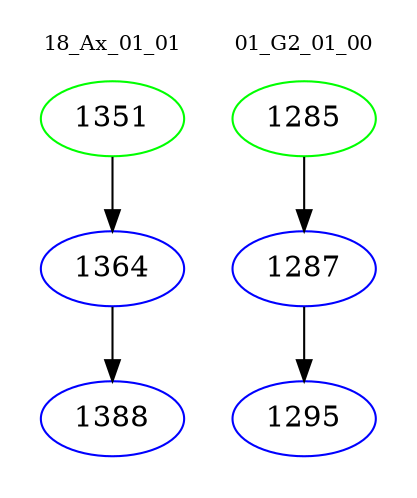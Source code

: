 digraph{
subgraph cluster_0 {
color = white
label = "18_Ax_01_01";
fontsize=10;
T0_1351 [label="1351", color="green"]
T0_1351 -> T0_1364 [color="black"]
T0_1364 [label="1364", color="blue"]
T0_1364 -> T0_1388 [color="black"]
T0_1388 [label="1388", color="blue"]
}
subgraph cluster_1 {
color = white
label = "01_G2_01_00";
fontsize=10;
T1_1285 [label="1285", color="green"]
T1_1285 -> T1_1287 [color="black"]
T1_1287 [label="1287", color="blue"]
T1_1287 -> T1_1295 [color="black"]
T1_1295 [label="1295", color="blue"]
}
}
